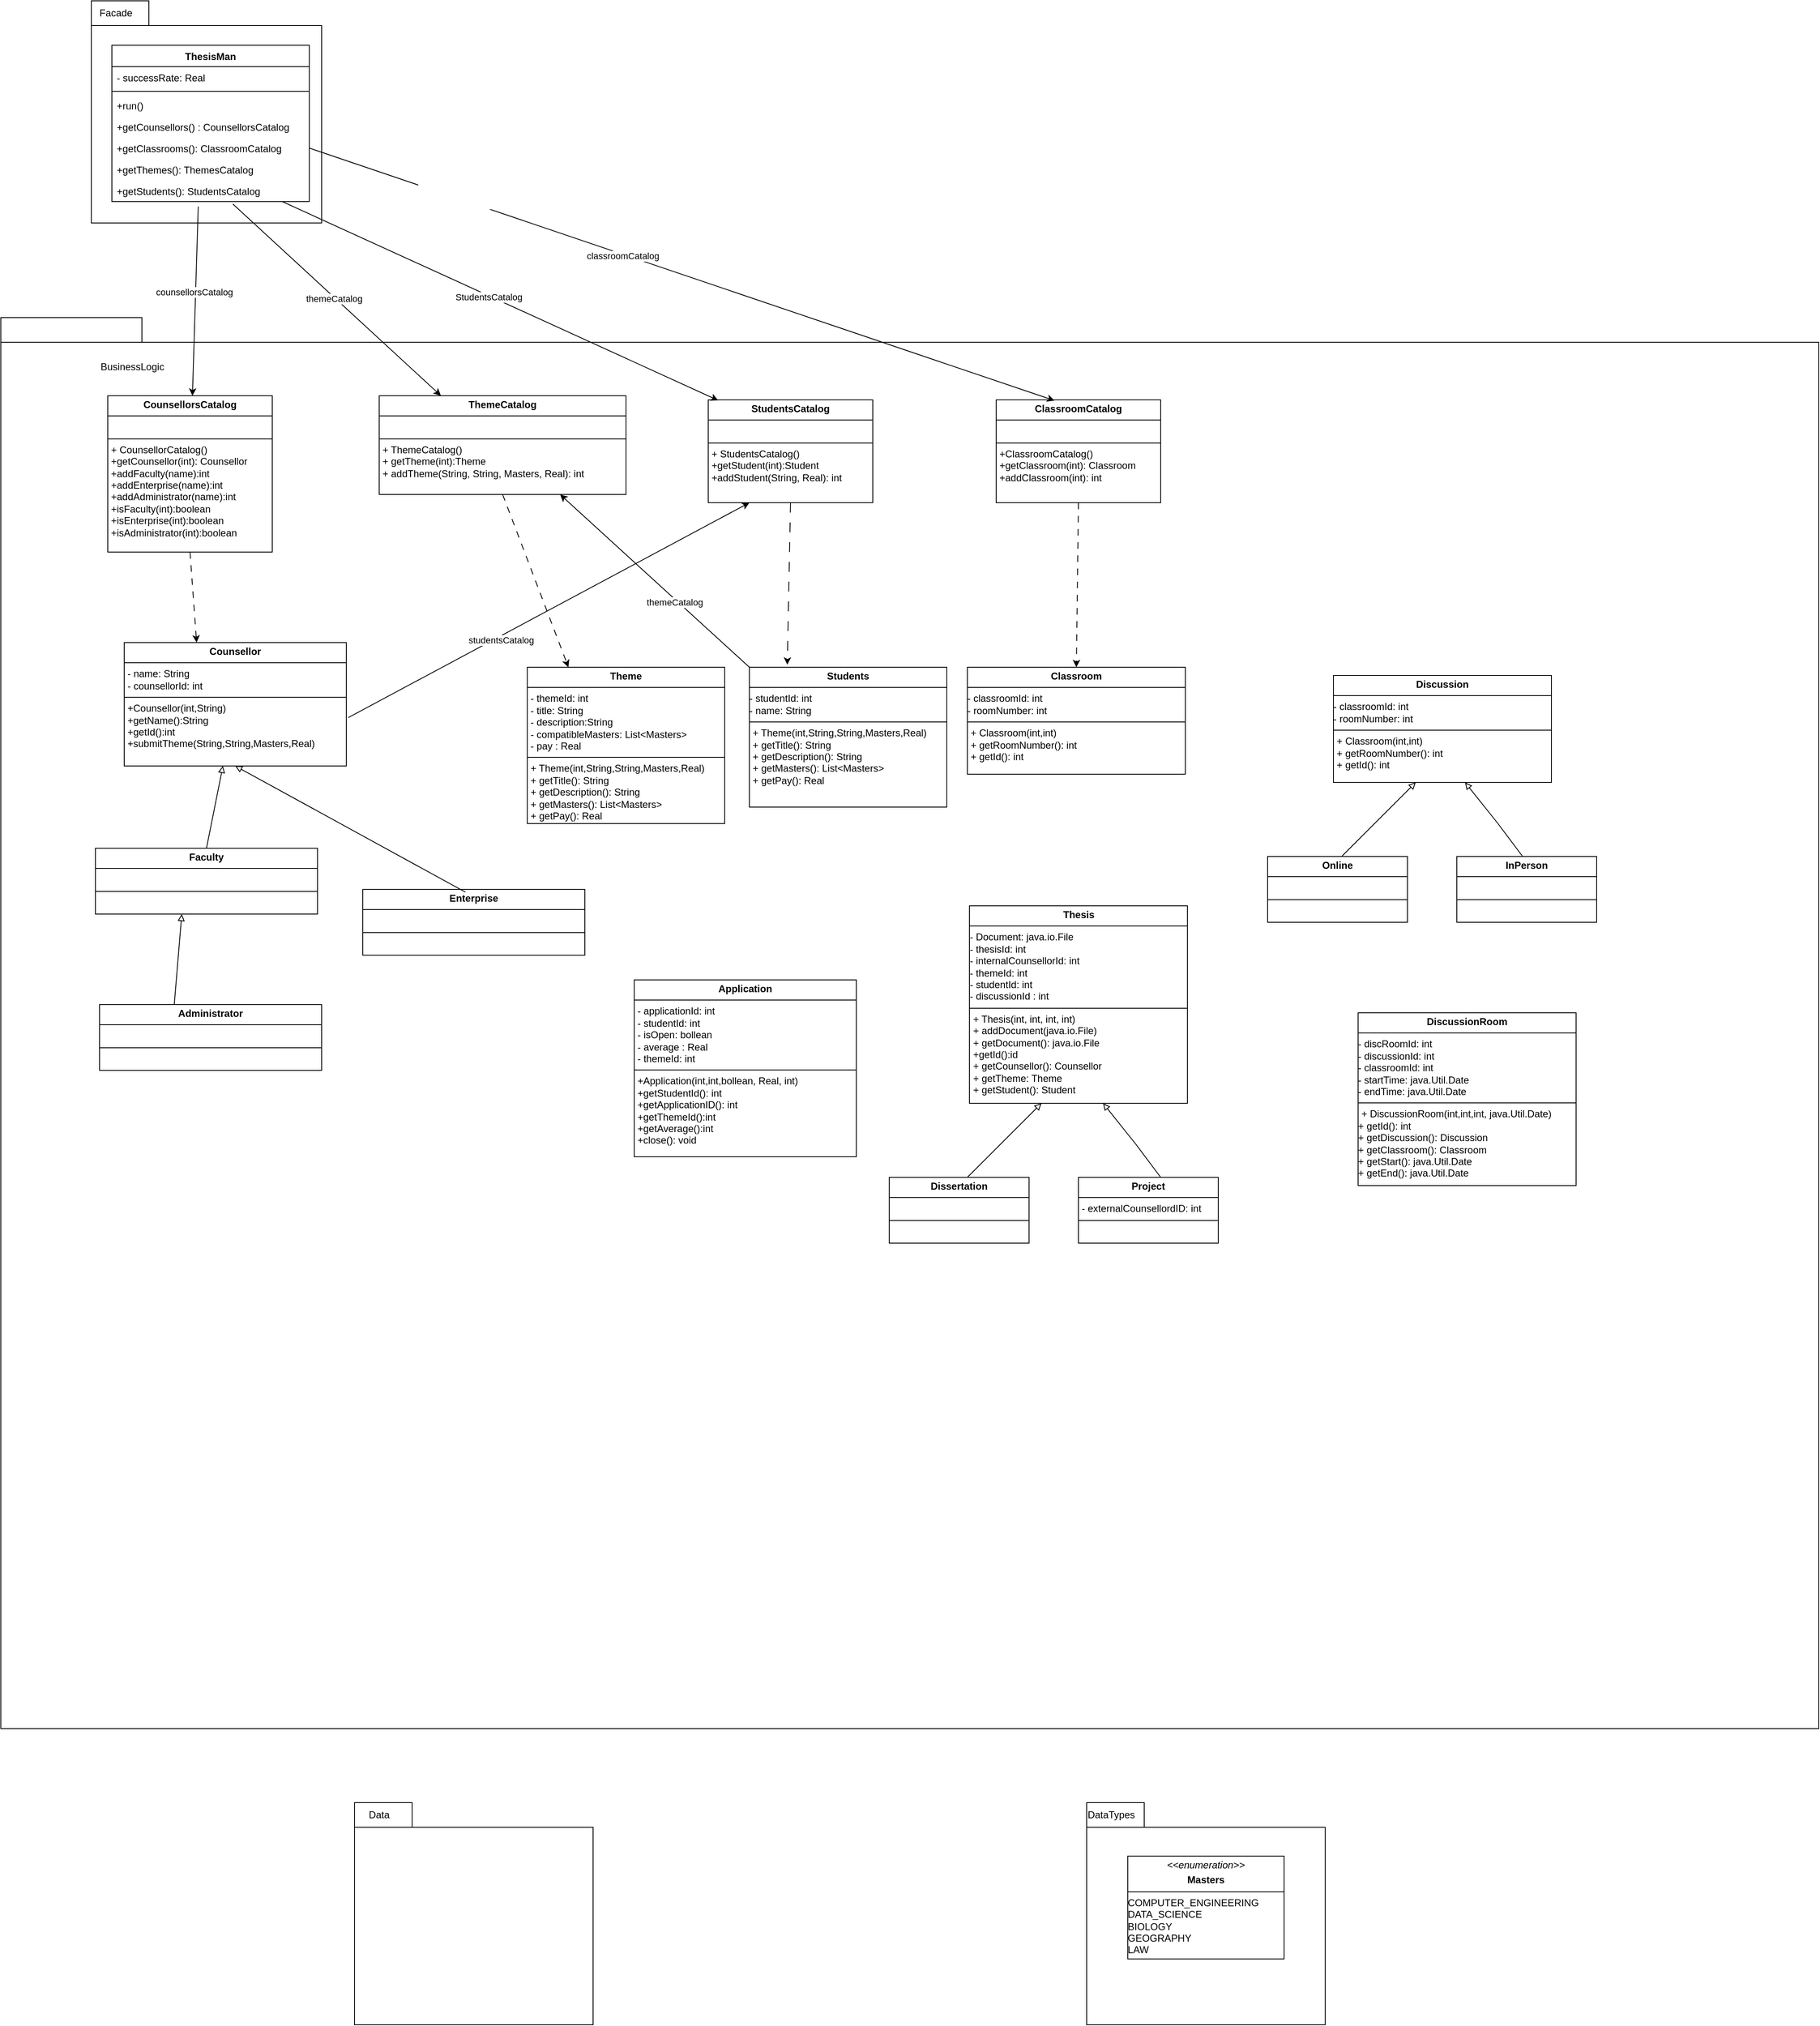 <mxfile version="24.2.1" type="github">
  <diagram name="Page-1" id="Iy_dI4fpFOT3Uq1jtPuq">
    <mxGraphModel dx="2537" dy="920" grid="1" gridSize="10" guides="1" tooltips="1" connect="1" arrows="1" fold="1" page="1" pageScale="1" pageWidth="850" pageHeight="1100" math="0" shadow="0">
      <root>
        <mxCell id="0" />
        <mxCell id="1" parent="0" />
        <mxCell id="9Kb7eWinXGNjsF5yYqvm-149" value="" style="shape=folder;fontStyle=1;spacingTop=10;tabWidth=70;tabHeight=30;tabPosition=left;html=1;whiteSpace=wrap;" parent="1" vertex="1">
          <mxGeometry x="90" y="100" width="280" height="270" as="geometry" />
        </mxCell>
        <mxCell id="9Kb7eWinXGNjsF5yYqvm-150" value="Facade" style="text;html=1;align=center;verticalAlign=middle;whiteSpace=wrap;rounded=0;" parent="1" vertex="1">
          <mxGeometry x="90" y="100" width="60" height="30" as="geometry" />
        </mxCell>
        <mxCell id="9Kb7eWinXGNjsF5yYqvm-152" value="" style="shape=folder;fontStyle=1;spacingTop=10;tabWidth=110;tabHeight=30;tabPosition=left;html=1;whiteSpace=wrap;" parent="1" vertex="1">
          <mxGeometry x="-20" y="485" width="2210" height="1715" as="geometry" />
        </mxCell>
        <mxCell id="9Kb7eWinXGNjsF5yYqvm-153" value="BusinessLogic" style="text;html=1;align=center;verticalAlign=middle;whiteSpace=wrap;rounded=0;" parent="1" vertex="1">
          <mxGeometry x="110" y="530" width="60" height="30" as="geometry" />
        </mxCell>
        <mxCell id="9Kb7eWinXGNjsF5yYqvm-156" value="ThesisMan" style="swimlane;fontStyle=1;align=center;verticalAlign=top;childLayout=stackLayout;horizontal=1;startSize=26;horizontalStack=0;resizeParent=1;resizeParentMax=0;resizeLast=0;collapsible=1;marginBottom=0;whiteSpace=wrap;html=1;" parent="1" vertex="1">
          <mxGeometry x="115" y="154" width="240" height="190" as="geometry" />
        </mxCell>
        <mxCell id="9Kb7eWinXGNjsF5yYqvm-157" value="- successRate: Real" style="text;strokeColor=none;fillColor=none;align=left;verticalAlign=top;spacingLeft=4;spacingRight=4;overflow=hidden;rotatable=0;points=[[0,0.5],[1,0.5]];portConstraint=eastwest;whiteSpace=wrap;html=1;" parent="9Kb7eWinXGNjsF5yYqvm-156" vertex="1">
          <mxGeometry y="26" width="240" height="26" as="geometry" />
        </mxCell>
        <mxCell id="9Kb7eWinXGNjsF5yYqvm-158" value="" style="line;strokeWidth=1;fillColor=none;align=left;verticalAlign=middle;spacingTop=-1;spacingLeft=3;spacingRight=3;rotatable=0;labelPosition=right;points=[];portConstraint=eastwest;strokeColor=inherit;" parent="9Kb7eWinXGNjsF5yYqvm-156" vertex="1">
          <mxGeometry y="52" width="240" height="8" as="geometry" />
        </mxCell>
        <mxCell id="9Kb7eWinXGNjsF5yYqvm-159" value="+run()" style="text;strokeColor=none;fillColor=none;align=left;verticalAlign=top;spacingLeft=4;spacingRight=4;overflow=hidden;rotatable=0;points=[[0,0.5],[1,0.5]];portConstraint=eastwest;whiteSpace=wrap;html=1;" parent="9Kb7eWinXGNjsF5yYqvm-156" vertex="1">
          <mxGeometry y="60" width="240" height="26" as="geometry" />
        </mxCell>
        <mxCell id="9Kb7eWinXGNjsF5yYqvm-163" value="&lt;div&gt;+getCounsellors() : CounsellorsCatalog&lt;br&gt;&lt;/div&gt;" style="text;strokeColor=none;fillColor=none;align=left;verticalAlign=top;spacingLeft=4;spacingRight=4;overflow=hidden;rotatable=0;points=[[0,0.5],[1,0.5]];portConstraint=eastwest;whiteSpace=wrap;html=1;" parent="9Kb7eWinXGNjsF5yYqvm-156" vertex="1">
          <mxGeometry y="86" width="240" height="26" as="geometry" />
        </mxCell>
        <mxCell id="9Kb7eWinXGNjsF5yYqvm-164" value="&lt;div&gt;+getClassrooms(): ClassroomCatalog&lt;br&gt;&lt;/div&gt;&lt;div&gt;&lt;br&gt;&lt;/div&gt;&lt;div&gt;&lt;br&gt;&lt;/div&gt;" style="text;strokeColor=none;fillColor=none;align=left;verticalAlign=top;spacingLeft=4;spacingRight=4;overflow=hidden;rotatable=0;points=[[0,0.5],[1,0.5]];portConstraint=eastwest;whiteSpace=wrap;html=1;" parent="9Kb7eWinXGNjsF5yYqvm-156" vertex="1">
          <mxGeometry y="112" width="240" height="26" as="geometry" />
        </mxCell>
        <mxCell id="9Kb7eWinXGNjsF5yYqvm-165" value="+getThemes(): ThemesCatalog" style="text;strokeColor=none;fillColor=none;align=left;verticalAlign=top;spacingLeft=4;spacingRight=4;overflow=hidden;rotatable=0;points=[[0,0.5],[1,0.5]];portConstraint=eastwest;whiteSpace=wrap;html=1;" parent="9Kb7eWinXGNjsF5yYqvm-156" vertex="1">
          <mxGeometry y="138" width="240" height="26" as="geometry" />
        </mxCell>
        <mxCell id="9Kb7eWinXGNjsF5yYqvm-180" value="+getStudents(): StudentsCatalog" style="text;strokeColor=none;fillColor=none;align=left;verticalAlign=top;spacingLeft=4;spacingRight=4;overflow=hidden;rotatable=0;points=[[0,0.5],[1,0.5]];portConstraint=eastwest;whiteSpace=wrap;html=1;" parent="9Kb7eWinXGNjsF5yYqvm-156" vertex="1">
          <mxGeometry y="164" width="240" height="26" as="geometry" />
        </mxCell>
        <mxCell id="9Kb7eWinXGNjsF5yYqvm-175" value="&lt;p style=&quot;margin:0px;margin-top:4px;text-align:center;&quot;&gt;&lt;b&gt;CounsellorsCatalog&lt;/b&gt;&lt;/p&gt;&lt;hr size=&quot;1&quot; style=&quot;border-style:solid;&quot;&gt;&lt;p style=&quot;margin:0px;margin-left:4px;&quot;&gt;&lt;br&gt;&lt;/p&gt;&lt;hr size=&quot;1&quot; style=&quot;border-style:solid;&quot;&gt;&lt;p style=&quot;margin:0px;margin-left:4px;&quot;&gt;+ CounsellorCatalog()&lt;/p&gt;&lt;p style=&quot;margin:0px;margin-left:4px;&quot;&gt;+getCounsellor(int): Counsellor&lt;/p&gt;&lt;p style=&quot;margin:0px;margin-left:4px;&quot;&gt;+addFaculty(name):int&lt;/p&gt;&lt;p style=&quot;margin:0px;margin-left:4px;&quot;&gt;+addEnterprise(name):int&lt;/p&gt;&lt;p style=&quot;margin:0px;margin-left:4px;&quot;&gt;+addAdministrator(name):int&lt;/p&gt;&lt;p style=&quot;margin:0px;margin-left:4px;&quot;&gt;+isFaculty(int):boolean&lt;/p&gt;&lt;p style=&quot;margin:0px;margin-left:4px;&quot;&gt;+isEnterprise(int):boolean&lt;/p&gt;&lt;p style=&quot;margin:0px;margin-left:4px;&quot;&gt;+isAdministrator(int):boolean&lt;br&gt;&lt;/p&gt;" style="verticalAlign=top;align=left;overflow=fill;html=1;whiteSpace=wrap;" parent="1" vertex="1">
          <mxGeometry x="110" y="580" width="200" height="190" as="geometry" />
        </mxCell>
        <mxCell id="9Kb7eWinXGNjsF5yYqvm-176" value="" style="endArrow=classic;html=1;rounded=0;" parent="1" target="9Kb7eWinXGNjsF5yYqvm-175" edge="1">
          <mxGeometry width="50" height="50" relative="1" as="geometry">
            <mxPoint x="220" y="350" as="sourcePoint" />
            <mxPoint x="300" y="510" as="targetPoint" />
          </mxGeometry>
        </mxCell>
        <mxCell id="9Kb7eWinXGNjsF5yYqvm-177" value="counsellorsCatalog" style="edgeLabel;html=1;align=center;verticalAlign=middle;resizable=0;points=[];" parent="9Kb7eWinXGNjsF5yYqvm-176" vertex="1" connectable="0">
          <mxGeometry x="-0.1" y="-2" relative="1" as="geometry">
            <mxPoint as="offset" />
          </mxGeometry>
        </mxCell>
        <mxCell id="9Kb7eWinXGNjsF5yYqvm-178" value="&lt;p style=&quot;margin:0px;margin-top:4px;text-align:center;&quot;&gt;&lt;b&gt;ThemeCatalog&lt;/b&gt;&lt;/p&gt;&lt;hr size=&quot;1&quot; style=&quot;border-style:solid;&quot;&gt;&lt;p style=&quot;margin:0px;margin-left:4px;&quot;&gt;&lt;br&gt;&lt;/p&gt;&lt;hr size=&quot;1&quot; style=&quot;border-style:solid;&quot;&gt;&lt;p style=&quot;margin:0px;margin-left:4px;&quot;&gt;+ ThemeCatalog()&lt;/p&gt;&lt;p style=&quot;margin:0px;margin-left:4px;&quot;&gt;+ getTheme(int):Theme&lt;/p&gt;&lt;p style=&quot;margin:0px;margin-left:4px;&quot;&gt;+ addTheme(String, String, Masters, Real): int&lt;br&gt;&lt;/p&gt;" style="verticalAlign=top;align=left;overflow=fill;html=1;whiteSpace=wrap;" parent="1" vertex="1">
          <mxGeometry x="440" y="580" width="300" height="120" as="geometry" />
        </mxCell>
        <mxCell id="9Kb7eWinXGNjsF5yYqvm-179" value="&lt;p style=&quot;margin:0px;margin-top:4px;text-align:center;&quot;&gt;&lt;b&gt;StudentsCatalog&lt;/b&gt;&lt;/p&gt;&lt;hr size=&quot;1&quot; style=&quot;border-style:solid;&quot;&gt;&lt;p style=&quot;margin:0px;margin-left:4px;&quot;&gt;&lt;br&gt;&lt;/p&gt;&lt;hr size=&quot;1&quot; style=&quot;border-style:solid;&quot;&gt;&lt;p style=&quot;margin:0px;margin-left:4px;&quot;&gt;+ StudentsCatalog()&lt;/p&gt;&lt;p style=&quot;margin:0px;margin-left:4px;&quot;&gt;+getStudent(int):Student&lt;/p&gt;&lt;p style=&quot;margin:0px;margin-left:4px;&quot;&gt;+addStudent(String, Real): int&lt;br&gt;&lt;/p&gt;" style="verticalAlign=top;align=left;overflow=fill;html=1;whiteSpace=wrap;" parent="1" vertex="1">
          <mxGeometry x="840" y="585" width="200" height="125" as="geometry" />
        </mxCell>
        <mxCell id="9Kb7eWinXGNjsF5yYqvm-181" value="" style="endArrow=classic;html=1;rounded=0;exitX=0.613;exitY=1.115;exitDx=0;exitDy=0;exitPerimeter=0;entryX=0.25;entryY=0;entryDx=0;entryDy=0;" parent="1" source="9Kb7eWinXGNjsF5yYqvm-180" target="9Kb7eWinXGNjsF5yYqvm-178" edge="1">
          <mxGeometry width="50" height="50" relative="1" as="geometry">
            <mxPoint x="400" y="570" as="sourcePoint" />
            <mxPoint x="450" y="520" as="targetPoint" />
          </mxGeometry>
        </mxCell>
        <mxCell id="9Kb7eWinXGNjsF5yYqvm-183" value="themeCatalog" style="edgeLabel;html=1;align=center;verticalAlign=middle;resizable=0;points=[];" parent="9Kb7eWinXGNjsF5yYqvm-181" vertex="1" connectable="0">
          <mxGeometry x="-0.024" y="-1" relative="1" as="geometry">
            <mxPoint as="offset" />
          </mxGeometry>
        </mxCell>
        <mxCell id="9Kb7eWinXGNjsF5yYqvm-182" value="" style="endArrow=classic;html=1;rounded=0;exitX=0.863;exitY=1;exitDx=0;exitDy=0;exitPerimeter=0;entryX=0.06;entryY=0.005;entryDx=0;entryDy=0;entryPerimeter=0;" parent="1" source="9Kb7eWinXGNjsF5yYqvm-180" target="9Kb7eWinXGNjsF5yYqvm-179" edge="1">
          <mxGeometry width="50" height="50" relative="1" as="geometry">
            <mxPoint x="400" y="570" as="sourcePoint" />
            <mxPoint x="450" y="520" as="targetPoint" />
          </mxGeometry>
        </mxCell>
        <mxCell id="9Kb7eWinXGNjsF5yYqvm-184" value="StudentsCatalog" style="edgeLabel;html=1;align=center;verticalAlign=middle;resizable=0;points=[];" parent="9Kb7eWinXGNjsF5yYqvm-182" vertex="1" connectable="0">
          <mxGeometry x="-0.052" y="-1" relative="1" as="geometry">
            <mxPoint as="offset" />
          </mxGeometry>
        </mxCell>
        <mxCell id="9Kb7eWinXGNjsF5yYqvm-185" value="" style="group" parent="1" vertex="1" connectable="0">
          <mxGeometry x="410" y="2290" width="290" height="270" as="geometry" />
        </mxCell>
        <mxCell id="9Kb7eWinXGNjsF5yYqvm-154" value="" style="shape=folder;fontStyle=1;spacingTop=10;tabWidth=70;tabHeight=30;tabPosition=left;html=1;whiteSpace=wrap;" parent="9Kb7eWinXGNjsF5yYqvm-185" vertex="1">
          <mxGeometry width="290" height="270" as="geometry" />
        </mxCell>
        <mxCell id="9Kb7eWinXGNjsF5yYqvm-155" value="Data" style="text;html=1;align=center;verticalAlign=middle;whiteSpace=wrap;rounded=0;" parent="9Kb7eWinXGNjsF5yYqvm-185" vertex="1">
          <mxGeometry width="60" height="30" as="geometry" />
        </mxCell>
        <mxCell id="9Kb7eWinXGNjsF5yYqvm-186" value="&lt;p style=&quot;margin:0px;margin-top:4px;text-align:center;&quot;&gt;&lt;b&gt;ClassroomCatalog&lt;/b&gt;&lt;/p&gt;&lt;hr size=&quot;1&quot; style=&quot;border-style:solid;&quot;&gt;&lt;p style=&quot;margin:0px;margin-left:4px;&quot;&gt;&lt;br&gt;&lt;/p&gt;&lt;hr size=&quot;1&quot; style=&quot;border-style:solid;&quot;&gt;&lt;p style=&quot;margin:0px;margin-left:4px;&quot;&gt;+ClassroomCatalog()&lt;/p&gt;&lt;p style=&quot;margin:0px;margin-left:4px;&quot;&gt;+getClassroom(int): Classroom&lt;/p&gt;&lt;p style=&quot;margin:0px;margin-left:4px;&quot;&gt;+addClassroom(int): int&lt;/p&gt;&lt;p style=&quot;margin:0px;margin-left:4px;&quot;&gt;&lt;br&gt;&lt;/p&gt;" style="verticalAlign=top;align=left;overflow=fill;html=1;whiteSpace=wrap;" parent="1" vertex="1">
          <mxGeometry x="1190" y="585" width="200" height="125" as="geometry" />
        </mxCell>
        <mxCell id="9Kb7eWinXGNjsF5yYqvm-188" value="" style="endArrow=classic;html=1;rounded=0;exitX=1;exitY=0.5;exitDx=0;exitDy=0;entryX=0.354;entryY=0.007;entryDx=0;entryDy=0;entryPerimeter=0;" parent="1" source="9Kb7eWinXGNjsF5yYqvm-164" target="9Kb7eWinXGNjsF5yYqvm-186" edge="1">
          <mxGeometry width="50" height="50" relative="1" as="geometry">
            <mxPoint x="490" y="580" as="sourcePoint" />
            <mxPoint x="540" y="530" as="targetPoint" />
          </mxGeometry>
        </mxCell>
        <mxCell id="9Kb7eWinXGNjsF5yYqvm-189" value="classroomCatalog" style="edgeLabel;html=1;align=center;verticalAlign=middle;resizable=0;points=[];" parent="9Kb7eWinXGNjsF5yYqvm-188" vertex="1" connectable="0">
          <mxGeometry x="-0.159" y="-2" relative="1" as="geometry">
            <mxPoint x="1" as="offset" />
          </mxGeometry>
        </mxCell>
        <mxCell id="9Kb7eWinXGNjsF5yYqvm-191" value="" style="endArrow=classic;html=1;rounded=0;exitX=0.5;exitY=1;exitDx=0;exitDy=0;entryX=0.326;entryY=0;entryDx=0;entryDy=0;entryPerimeter=0;dashed=1;dashPattern=8 8;" parent="1" source="9Kb7eWinXGNjsF5yYqvm-175" target="9Kb7eWinXGNjsF5yYqvm-196" edge="1">
          <mxGeometry width="50" height="50" relative="1" as="geometry">
            <mxPoint x="280" y="920" as="sourcePoint" />
            <mxPoint x="330" y="870" as="targetPoint" />
          </mxGeometry>
        </mxCell>
        <mxCell id="9Kb7eWinXGNjsF5yYqvm-196" value="&lt;p style=&quot;margin:0px;margin-top:4px;text-align:center;&quot;&gt;&lt;b&gt;Counsellor&lt;/b&gt;&lt;/p&gt;&lt;hr size=&quot;1&quot; style=&quot;border-style:solid;&quot;&gt;&lt;p style=&quot;margin:0px;margin-left:4px;&quot;&gt;- name: String&lt;/p&gt;&lt;p style=&quot;margin:0px;margin-left:4px;&quot;&gt;- counsellorId: int&lt;br&gt;&lt;/p&gt;&lt;hr size=&quot;1&quot; style=&quot;border-style:solid;&quot;&gt;&lt;p style=&quot;margin:0px;margin-left:4px;&quot;&gt;+Counsellor(int,String)&lt;br&gt;&lt;/p&gt;&lt;p style=&quot;margin:0px;margin-left:4px;&quot;&gt;+getName():String&lt;/p&gt;&lt;p style=&quot;margin:0px;margin-left:4px;&quot;&gt;+getId():int&lt;/p&gt;&lt;p style=&quot;margin:0px;margin-left:4px;&quot;&gt;+submitTheme(String,String,Masters,Real)&lt;br&gt;&lt;/p&gt;" style="verticalAlign=top;align=left;overflow=fill;html=1;whiteSpace=wrap;" parent="1" vertex="1">
          <mxGeometry x="130" y="880" width="270" height="150" as="geometry" />
        </mxCell>
        <mxCell id="9Kb7eWinXGNjsF5yYqvm-198" value="" style="endArrow=classic;html=1;rounded=0;entryX=0.25;entryY=1;entryDx=0;entryDy=0;exitX=1.009;exitY=0.608;exitDx=0;exitDy=0;exitPerimeter=0;" parent="1" source="9Kb7eWinXGNjsF5yYqvm-196" target="9Kb7eWinXGNjsF5yYqvm-179" edge="1">
          <mxGeometry width="50" height="50" relative="1" as="geometry">
            <mxPoint x="420" y="970" as="sourcePoint" />
            <mxPoint x="470" y="920" as="targetPoint" />
          </mxGeometry>
        </mxCell>
        <mxCell id="9Kb7eWinXGNjsF5yYqvm-199" value="studentsCatalog" style="edgeLabel;html=1;align=center;verticalAlign=middle;resizable=0;points=[];" parent="9Kb7eWinXGNjsF5yYqvm-198" vertex="1" connectable="0">
          <mxGeometry x="-0.246" y="-4" relative="1" as="geometry">
            <mxPoint as="offset" />
          </mxGeometry>
        </mxCell>
        <mxCell id="9Kb7eWinXGNjsF5yYqvm-200" value="&lt;p style=&quot;margin:0px;margin-top:4px;text-align:center;&quot;&gt;&lt;b&gt;Faculty&lt;/b&gt;&lt;/p&gt;&lt;hr size=&quot;1&quot; style=&quot;border-style:solid;&quot;&gt;&lt;p style=&quot;margin:0px;margin-left:4px;&quot;&gt;&lt;br&gt;&lt;/p&gt;&lt;hr size=&quot;1&quot; style=&quot;border-style:solid;&quot;&gt;" style="verticalAlign=top;align=left;overflow=fill;html=1;whiteSpace=wrap;" parent="1" vertex="1">
          <mxGeometry x="95" y="1130" width="270" height="80" as="geometry" />
        </mxCell>
        <mxCell id="9Kb7eWinXGNjsF5yYqvm-201" value="" style="endArrow=block;html=1;rounded=0;exitX=0.5;exitY=0;exitDx=0;exitDy=0;endFill=0;" parent="1" source="9Kb7eWinXGNjsF5yYqvm-200" target="9Kb7eWinXGNjsF5yYqvm-196" edge="1">
          <mxGeometry width="50" height="50" relative="1" as="geometry">
            <mxPoint x="240" y="1100" as="sourcePoint" />
            <mxPoint x="290" y="1050" as="targetPoint" />
          </mxGeometry>
        </mxCell>
        <mxCell id="9Kb7eWinXGNjsF5yYqvm-202" value="" style="endArrow=block;html=1;rounded=0;exitX=0.336;exitY=0.016;exitDx=0;exitDy=0;endFill=0;exitPerimeter=0;" parent="1" source="9Kb7eWinXGNjsF5yYqvm-203" edge="1">
          <mxGeometry width="50" height="50" relative="1" as="geometry">
            <mxPoint x="180" y="1310" as="sourcePoint" />
            <mxPoint x="200" y="1210" as="targetPoint" />
          </mxGeometry>
        </mxCell>
        <mxCell id="9Kb7eWinXGNjsF5yYqvm-203" value="&lt;p style=&quot;margin:0px;margin-top:4px;text-align:center;&quot;&gt;&lt;b&gt;Administrator&lt;/b&gt;&lt;br&gt;&lt;/p&gt;&lt;hr size=&quot;1&quot; style=&quot;border-style:solid;&quot;&gt;&lt;p style=&quot;margin:0px;margin-left:4px;&quot;&gt;&lt;br&gt;&lt;/p&gt;&lt;hr size=&quot;1&quot; style=&quot;border-style:solid;&quot;&gt;" style="verticalAlign=top;align=left;overflow=fill;html=1;whiteSpace=wrap;" parent="1" vertex="1">
          <mxGeometry x="100" y="1320" width="270" height="80" as="geometry" />
        </mxCell>
        <mxCell id="9Kb7eWinXGNjsF5yYqvm-204" value="&lt;p style=&quot;margin:0px;margin-top:4px;text-align:center;&quot;&gt;&lt;b&gt;Enterprise&lt;/b&gt;&lt;br&gt;&lt;/p&gt;&lt;hr size=&quot;1&quot; style=&quot;border-style:solid;&quot;&gt;&lt;p style=&quot;margin:0px;margin-left:4px;&quot;&gt;&lt;br&gt;&lt;/p&gt;&lt;hr size=&quot;1&quot; style=&quot;border-style:solid;&quot;&gt;" style="verticalAlign=top;align=left;overflow=fill;html=1;whiteSpace=wrap;" parent="1" vertex="1">
          <mxGeometry x="420" y="1180" width="270" height="80" as="geometry" />
        </mxCell>
        <mxCell id="9Kb7eWinXGNjsF5yYqvm-205" value="" style="endArrow=block;html=1;rounded=0;exitX=0.462;exitY=0.042;exitDx=0;exitDy=0;endFill=0;entryX=0.5;entryY=1;entryDx=0;entryDy=0;exitPerimeter=0;" parent="1" source="9Kb7eWinXGNjsF5yYqvm-204" target="9Kb7eWinXGNjsF5yYqvm-196" edge="1">
          <mxGeometry width="50" height="50" relative="1" as="geometry">
            <mxPoint x="520" y="1140" as="sourcePoint" />
            <mxPoint x="540" y="1040" as="targetPoint" />
          </mxGeometry>
        </mxCell>
        <mxCell id="9Kb7eWinXGNjsF5yYqvm-207" value="" style="endArrow=classic;html=1;rounded=0;exitX=0.5;exitY=1;exitDx=0;exitDy=0;dashed=1;dashPattern=8 8;" parent="1" source="9Kb7eWinXGNjsF5yYqvm-178" edge="1">
          <mxGeometry width="50" height="50" relative="1" as="geometry">
            <mxPoint x="700" y="960" as="sourcePoint" />
            <mxPoint x="670" y="910" as="targetPoint" />
          </mxGeometry>
        </mxCell>
        <mxCell id="9Kb7eWinXGNjsF5yYqvm-209" value="&lt;p style=&quot;margin:0px;margin-top:4px;text-align:center;&quot;&gt;&lt;b&gt;Theme&lt;/b&gt;&lt;/p&gt;&lt;hr size=&quot;1&quot; style=&quot;border-style:solid;&quot;&gt;&lt;p style=&quot;margin:0px;margin-left:4px;&quot;&gt;- themeId: int&lt;br&gt;&lt;/p&gt;&lt;p style=&quot;margin:0px;margin-left:4px;&quot;&gt;- title: String&lt;/p&gt;&lt;p style=&quot;margin:0px;margin-left:4px;&quot;&gt;- description:String&lt;/p&gt;&lt;p style=&quot;margin:0px;margin-left:4px;&quot;&gt;- compatibleMasters: List&amp;lt;Masters&amp;gt;&lt;/p&gt;&lt;p style=&quot;margin:0px;margin-left:4px;&quot;&gt;- pay : Real&lt;br&gt;&lt;/p&gt;&lt;hr size=&quot;1&quot; style=&quot;border-style:solid;&quot;&gt;&lt;p style=&quot;margin:0px;margin-left:4px;&quot;&gt;+ Theme(int,String,String,Masters,Real)&lt;/p&gt;&lt;p style=&quot;margin:0px;margin-left:4px;&quot;&gt;+ getTitle(): String&lt;/p&gt;&lt;p style=&quot;margin:0px;margin-left:4px;&quot;&gt;+ getDescription(): String&lt;/p&gt;&lt;p style=&quot;margin:0px;margin-left:4px;&quot;&gt;+ getMasters(): List&amp;lt;Masters&amp;gt;&lt;/p&gt;&lt;p style=&quot;margin:0px;margin-left:4px;&quot;&gt;+ getPay(): Real&lt;br&gt;&lt;/p&gt;" style="verticalAlign=top;align=left;overflow=fill;html=1;whiteSpace=wrap;" parent="1" vertex="1">
          <mxGeometry x="620" y="910" width="240" height="190" as="geometry" />
        </mxCell>
        <mxCell id="9Kb7eWinXGNjsF5yYqvm-210" value="" style="group" parent="1" vertex="1" connectable="0">
          <mxGeometry x="1300" y="2290" width="290" height="270" as="geometry" />
        </mxCell>
        <mxCell id="9Kb7eWinXGNjsF5yYqvm-211" value="" style="shape=folder;fontStyle=1;spacingTop=10;tabWidth=70;tabHeight=30;tabPosition=left;html=1;whiteSpace=wrap;" parent="9Kb7eWinXGNjsF5yYqvm-210" vertex="1">
          <mxGeometry width="290" height="270" as="geometry" />
        </mxCell>
        <mxCell id="9Kb7eWinXGNjsF5yYqvm-212" value="DataTypes" style="text;html=1;align=center;verticalAlign=middle;whiteSpace=wrap;rounded=0;" parent="9Kb7eWinXGNjsF5yYqvm-210" vertex="1">
          <mxGeometry width="60" height="30" as="geometry" />
        </mxCell>
        <mxCell id="9Kb7eWinXGNjsF5yYqvm-213" value="&lt;p style=&quot;margin:0px;margin-top:4px;text-align:center;&quot;&gt;&lt;i&gt;&amp;lt;&amp;lt;enumeration&amp;gt;&amp;gt;&lt;/i&gt;&lt;b&gt;&lt;br&gt;&lt;/b&gt;&lt;/p&gt;&lt;p style=&quot;margin:0px;margin-top:4px;text-align:center;&quot;&gt;&lt;b&gt;Masters&lt;/b&gt;&lt;/p&gt;&lt;hr size=&quot;1&quot; style=&quot;border-style:solid;&quot;&gt;&lt;div&gt;COMPUTER_ENGINEERING&lt;/div&gt;&lt;div&gt;DATA_SCIENCE&lt;br&gt;BIOLOGY&lt;br&gt;GEOGRAPHY&lt;/div&gt;&lt;div&gt;LAW&lt;br&gt;&lt;/div&gt;&lt;hr size=&quot;1&quot; style=&quot;border-style:solid;&quot;&gt;" style="verticalAlign=top;align=left;overflow=fill;html=1;whiteSpace=wrap;" parent="9Kb7eWinXGNjsF5yYqvm-210" vertex="1">
          <mxGeometry x="50" y="65" width="190" height="125" as="geometry" />
        </mxCell>
        <mxCell id="9Kb7eWinXGNjsF5yYqvm-217" value="" style="endArrow=classic;html=1;rounded=0;exitX=0.5;exitY=1;exitDx=0;exitDy=0;entryX=0.192;entryY=-0.018;entryDx=0;entryDy=0;entryPerimeter=0;dashed=1;dashPattern=12 12;" parent="1" source="9Kb7eWinXGNjsF5yYqvm-179" target="9Kb7eWinXGNjsF5yYqvm-218" edge="1">
          <mxGeometry width="50" height="50" relative="1" as="geometry">
            <mxPoint x="710" y="970" as="sourcePoint" />
            <mxPoint x="760" y="920" as="targetPoint" />
          </mxGeometry>
        </mxCell>
        <mxCell id="9Kb7eWinXGNjsF5yYqvm-218" value="&lt;p style=&quot;margin:0px;margin-top:4px;text-align:center;&quot;&gt;&lt;b&gt;Students&lt;/b&gt;&lt;/p&gt;&lt;hr size=&quot;1&quot; style=&quot;border-style:solid;&quot;&gt;&lt;div&gt;- studentId: int&lt;br&gt;&lt;/div&gt;&lt;div&gt;- name: String&lt;/div&gt;&lt;hr size=&quot;1&quot; style=&quot;border-style:solid;&quot;&gt;&lt;p style=&quot;margin:0px;margin-left:4px;&quot;&gt;+ Theme(int,String,String,Masters,Real)&lt;/p&gt;&lt;p style=&quot;margin:0px;margin-left:4px;&quot;&gt;+ getTitle(): String&lt;/p&gt;&lt;p style=&quot;margin:0px;margin-left:4px;&quot;&gt;+ getDescription(): String&lt;/p&gt;&lt;p style=&quot;margin:0px;margin-left:4px;&quot;&gt;+ getMasters(): List&amp;lt;Masters&amp;gt;&lt;/p&gt;&lt;p style=&quot;margin:0px;margin-left:4px;&quot;&gt;+ getPay(): Real&lt;/p&gt;&lt;p style=&quot;margin:0px;margin-left:4px;&quot;&gt;&lt;br&gt;&lt;/p&gt;" style="verticalAlign=top;align=left;overflow=fill;html=1;whiteSpace=wrap;" parent="1" vertex="1">
          <mxGeometry x="890" y="910" width="240" height="170" as="geometry" />
        </mxCell>
        <mxCell id="9Kb7eWinXGNjsF5yYqvm-223" value="" style="endArrow=classic;html=1;rounded=0;entryX=0.733;entryY=1;entryDx=0;entryDy=0;entryPerimeter=0;exitX=0;exitY=0;exitDx=0;exitDy=0;" parent="1" source="9Kb7eWinXGNjsF5yYqvm-218" target="9Kb7eWinXGNjsF5yYqvm-178" edge="1">
          <mxGeometry width="50" height="50" relative="1" as="geometry">
            <mxPoint x="860" y="1090" as="sourcePoint" />
            <mxPoint x="910" y="1040" as="targetPoint" />
          </mxGeometry>
        </mxCell>
        <mxCell id="9Kb7eWinXGNjsF5yYqvm-224" value="themeCatalog" style="edgeLabel;html=1;align=center;verticalAlign=middle;resizable=0;points=[];" parent="9Kb7eWinXGNjsF5yYqvm-223" vertex="1" connectable="0">
          <mxGeometry x="-0.224" y="3" relative="1" as="geometry">
            <mxPoint as="offset" />
          </mxGeometry>
        </mxCell>
        <mxCell id="9Kb7eWinXGNjsF5yYqvm-225" value="&lt;p style=&quot;margin:0px;margin-top:4px;text-align:center;&quot;&gt;&lt;b&gt;Classroom&lt;/b&gt;&lt;/p&gt;&lt;hr size=&quot;1&quot; style=&quot;border-style:solid;&quot;&gt;&lt;div&gt;- classroomId: int&lt;br&gt;&lt;/div&gt;&lt;div&gt;- roomNumber: int&lt;br&gt;&lt;/div&gt;&lt;hr size=&quot;1&quot; style=&quot;border-style:solid;&quot;&gt;&lt;p style=&quot;margin:0px;margin-left:4px;&quot;&gt;+ Classroom(int,int)&lt;/p&gt;&lt;p style=&quot;margin:0px;margin-left:4px;&quot;&gt;+ getRoomNumber(): int&lt;/p&gt;&lt;p style=&quot;margin:0px;margin-left:4px;&quot;&gt;+ getId(): int&lt;/p&gt;&lt;p style=&quot;margin:0px;margin-left:4px;&quot;&gt;&lt;br&gt;&lt;/p&gt;" style="verticalAlign=top;align=left;overflow=fill;html=1;whiteSpace=wrap;" parent="1" vertex="1">
          <mxGeometry x="1155" y="910" width="265" height="130" as="geometry" />
        </mxCell>
        <mxCell id="9Kb7eWinXGNjsF5yYqvm-226" value="" style="endArrow=classic;html=1;rounded=0;entryX=0.5;entryY=0;entryDx=0;entryDy=0;exitX=0.5;exitY=1;exitDx=0;exitDy=0;dashed=1;dashPattern=8 8;" parent="1" source="9Kb7eWinXGNjsF5yYqvm-186" target="9Kb7eWinXGNjsF5yYqvm-225" edge="1">
          <mxGeometry width="50" height="50" relative="1" as="geometry">
            <mxPoint x="1030" y="1150" as="sourcePoint" />
            <mxPoint x="1080" y="1100" as="targetPoint" />
          </mxGeometry>
        </mxCell>
        <mxCell id="9Kb7eWinXGNjsF5yYqvm-227" value="&lt;p style=&quot;margin:0px;margin-top:4px;text-align:center;&quot;&gt;&lt;b&gt;Thesis&lt;/b&gt;&lt;/p&gt;&lt;hr size=&quot;1&quot; style=&quot;border-style:solid;&quot;&gt;&lt;div&gt;- Document: java.io.File&lt;/div&gt;&lt;div&gt;- thesisId: int&lt;/div&gt;&lt;div&gt;- internalCounsellorId: int&lt;/div&gt;&lt;div&gt;- themeId: int&lt;/div&gt;&lt;div&gt;- studentId: int&lt;/div&gt;&lt;div&gt;- discussionId : int&lt;/div&gt;&lt;hr size=&quot;1&quot; style=&quot;border-style:solid;&quot;&gt;&lt;p style=&quot;margin:0px;margin-left:4px;&quot;&gt;+ Thesis(int, int, int, int)&lt;br&gt;&lt;/p&gt;&lt;p style=&quot;margin:0px;margin-left:4px;&quot;&gt;+ addDocument(java.io.File)&lt;br&gt;&lt;/p&gt;&lt;p style=&quot;margin:0px;margin-left:4px;&quot;&gt;+ getDocument(): java.io.File&lt;/p&gt;&lt;p style=&quot;margin:0px;margin-left:4px;&quot;&gt;+getId():id&lt;/p&gt;&lt;p style=&quot;margin:0px;margin-left:4px;&quot;&gt;+ getCounsellor(): Counsellor&lt;/p&gt;&lt;p style=&quot;margin:0px;margin-left:4px;&quot;&gt;+ getTheme: Theme&lt;/p&gt;&lt;p style=&quot;margin:0px;margin-left:4px;&quot;&gt;+ getStudent(): Student&lt;br&gt;&lt;/p&gt;&lt;p style=&quot;margin:0px;margin-left:4px;&quot;&gt;&lt;br&gt;&lt;/p&gt;" style="verticalAlign=top;align=left;overflow=fill;html=1;whiteSpace=wrap;" parent="1" vertex="1">
          <mxGeometry x="1157.5" y="1200" width="265" height="240" as="geometry" />
        </mxCell>
        <mxCell id="9Kb7eWinXGNjsF5yYqvm-228" value="&lt;p style=&quot;margin:0px;margin-top:4px;text-align:center;&quot;&gt;&lt;b&gt;DiscussionRoom&lt;/b&gt;&lt;/p&gt;&lt;hr size=&quot;1&quot; style=&quot;border-style:solid;&quot;&gt;&lt;div&gt;- discRoomId: int&lt;br&gt;&lt;/div&gt;&lt;div&gt;- discussionId: int&lt;/div&gt;&lt;div&gt;- classroomId: int&lt;/div&gt;&lt;div&gt;- startTime: java.Util.Date&lt;/div&gt;&lt;div&gt;- endTime: java.Util.Date&lt;br&gt;&lt;/div&gt;&lt;hr size=&quot;1&quot; style=&quot;border-style:solid;&quot;&gt;&lt;p style=&quot;margin:0px;margin-left:4px;&quot;&gt;+ DiscussionRoom(int,int,int, java.Util.Date)&lt;br&gt;&lt;/p&gt;&lt;div&gt;+ getId(): int&lt;/div&gt;&lt;div&gt;+ getDiscussion(): Discussion&lt;/div&gt;&lt;div&gt;+ getClassroom(): Classroom&lt;br&gt;&lt;/div&gt;&lt;div&gt;+ getStart(): java.Util.Date&lt;/div&gt;&lt;div&gt;+ getEnd(): java.Util.Date&lt;br&gt;&lt;/div&gt;&lt;p style=&quot;margin:0px;margin-left:4px;&quot;&gt;&lt;br&gt;&lt;/p&gt;" style="verticalAlign=top;align=left;overflow=fill;html=1;whiteSpace=wrap;" parent="1" vertex="1">
          <mxGeometry x="1630" y="1330" width="265" height="210" as="geometry" />
        </mxCell>
        <mxCell id="ncv6SjSee8Z9yXH4H8N6-1" value="" style="endArrow=block;html=1;rounded=0;endFill=0;" edge="1" parent="1">
          <mxGeometry width="50" height="50" relative="1" as="geometry">
            <mxPoint x="1360" y="1490" as="sourcePoint" />
            <mxPoint x="1320" y="1440" as="targetPoint" />
            <Array as="points">
              <mxPoint x="1390" y="1530" />
              <mxPoint x="1360" y="1490" />
            </Array>
          </mxGeometry>
        </mxCell>
        <mxCell id="ncv6SjSee8Z9yXH4H8N6-2" value="" style="endArrow=block;html=1;rounded=0;endFill=0;" edge="1" parent="1">
          <mxGeometry width="50" height="50" relative="1" as="geometry">
            <mxPoint x="1195" y="1490" as="sourcePoint" />
            <mxPoint x="1245" y="1440" as="targetPoint" />
            <Array as="points">
              <mxPoint x="1155" y="1530" />
            </Array>
          </mxGeometry>
        </mxCell>
        <mxCell id="ncv6SjSee8Z9yXH4H8N6-3" value="&lt;p style=&quot;margin:0px;margin-top:4px;text-align:center;&quot;&gt;&lt;b&gt;Dissertation&lt;/b&gt;&lt;/p&gt;&lt;hr size=&quot;1&quot; style=&quot;border-style:solid;&quot;&gt;&lt;p style=&quot;margin:0px;margin-left:4px;&quot;&gt;&lt;br&gt;&lt;/p&gt;&lt;hr size=&quot;1&quot; style=&quot;border-style:solid;&quot;&gt;" style="verticalAlign=top;align=left;overflow=fill;html=1;whiteSpace=wrap;" vertex="1" parent="1">
          <mxGeometry x="1060" y="1530" width="170" height="80" as="geometry" />
        </mxCell>
        <mxCell id="ncv6SjSee8Z9yXH4H8N6-4" value="&lt;p style=&quot;margin:0px;margin-top:4px;text-align:center;&quot;&gt;&lt;b&gt;Project&lt;/b&gt;&lt;/p&gt;&lt;hr size=&quot;1&quot; style=&quot;border-style:solid;&quot;&gt;&lt;p style=&quot;margin:0px;margin-left:4px;&quot;&gt;- externalCounsellordID: int&lt;/p&gt;&lt;hr size=&quot;1&quot; style=&quot;border-style:solid;&quot;&gt;" style="verticalAlign=top;align=left;overflow=fill;html=1;whiteSpace=wrap;" vertex="1" parent="1">
          <mxGeometry x="1290" y="1530" width="170" height="80" as="geometry" />
        </mxCell>
        <mxCell id="ncv6SjSee8Z9yXH4H8N6-9" value="&lt;p style=&quot;margin:0px;margin-top:4px;text-align:center;&quot;&gt;&lt;b&gt;Discussion&lt;/b&gt;&lt;/p&gt;&lt;hr size=&quot;1&quot; style=&quot;border-style:solid;&quot;&gt;&lt;div&gt;- classroomId: int&lt;br&gt;&lt;/div&gt;&lt;div&gt;- roomNumber: int&lt;br&gt;&lt;/div&gt;&lt;hr size=&quot;1&quot; style=&quot;border-style:solid;&quot;&gt;&lt;p style=&quot;margin:0px;margin-left:4px;&quot;&gt;+ Classroom(int,int)&lt;/p&gt;&lt;p style=&quot;margin:0px;margin-left:4px;&quot;&gt;+ getRoomNumber(): int&lt;/p&gt;&lt;p style=&quot;margin:0px;margin-left:4px;&quot;&gt;+ getId(): int&lt;/p&gt;&lt;p style=&quot;margin:0px;margin-left:4px;&quot;&gt;&lt;br&gt;&lt;/p&gt;" style="verticalAlign=top;align=left;overflow=fill;html=1;whiteSpace=wrap;" vertex="1" parent="1">
          <mxGeometry x="1600" y="920" width="265" height="130" as="geometry" />
        </mxCell>
        <mxCell id="ncv6SjSee8Z9yXH4H8N6-10" value="" style="endArrow=block;html=1;rounded=0;endFill=0;" edge="1" parent="1">
          <mxGeometry width="50" height="50" relative="1" as="geometry">
            <mxPoint x="1800" y="1100" as="sourcePoint" />
            <mxPoint x="1760" y="1050" as="targetPoint" />
            <Array as="points">
              <mxPoint x="1830" y="1140" />
              <mxPoint x="1800" y="1100" />
            </Array>
          </mxGeometry>
        </mxCell>
        <mxCell id="ncv6SjSee8Z9yXH4H8N6-11" value="" style="endArrow=block;html=1;rounded=0;endFill=0;" edge="1" parent="1">
          <mxGeometry width="50" height="50" relative="1" as="geometry">
            <mxPoint x="1650" y="1100" as="sourcePoint" />
            <mxPoint x="1700" y="1050" as="targetPoint" />
            <Array as="points">
              <mxPoint x="1610" y="1140" />
            </Array>
          </mxGeometry>
        </mxCell>
        <mxCell id="ncv6SjSee8Z9yXH4H8N6-12" value="&lt;p style=&quot;margin:0px;margin-top:4px;text-align:center;&quot;&gt;&lt;b&gt;Online&lt;/b&gt;&lt;/p&gt;&lt;hr size=&quot;1&quot; style=&quot;border-style:solid;&quot;&gt;&lt;p style=&quot;margin:0px;margin-left:4px;&quot;&gt;&lt;br&gt;&lt;/p&gt;&lt;hr size=&quot;1&quot; style=&quot;border-style:solid;&quot;&gt;" style="verticalAlign=top;align=left;overflow=fill;html=1;whiteSpace=wrap;" vertex="1" parent="1">
          <mxGeometry x="1520" y="1140" width="170" height="80" as="geometry" />
        </mxCell>
        <mxCell id="ncv6SjSee8Z9yXH4H8N6-13" value="&lt;p style=&quot;margin:0px;margin-top:4px;text-align:center;&quot;&gt;&lt;b&gt;InPerson&lt;/b&gt;&lt;/p&gt;&lt;hr size=&quot;1&quot; style=&quot;border-style:solid;&quot;&gt;&lt;p style=&quot;margin:0px;margin-left:4px;&quot;&gt;&lt;br&gt;&lt;/p&gt;&lt;hr size=&quot;1&quot; style=&quot;border-style:solid;&quot;&gt;" style="verticalAlign=top;align=left;overflow=fill;html=1;whiteSpace=wrap;" vertex="1" parent="1">
          <mxGeometry x="1750" y="1140" width="170" height="80" as="geometry" />
        </mxCell>
        <mxCell id="ncv6SjSee8Z9yXH4H8N6-14" value="&lt;p style=&quot;margin:0px;margin-top:4px;text-align:center;&quot;&gt;&lt;b&gt;Application&lt;/b&gt;&lt;/p&gt;&lt;hr size=&quot;1&quot; style=&quot;border-style:solid;&quot;&gt;&lt;p style=&quot;margin:0px;margin-left:4px;&quot;&gt;- applicationId: int&lt;/p&gt;&lt;p style=&quot;margin:0px;margin-left:4px;&quot;&gt;- studentId: int&lt;/p&gt;&lt;p style=&quot;margin:0px;margin-left:4px;&quot;&gt;- isOpen: bollean&lt;br&gt;&lt;/p&gt;&lt;p style=&quot;margin:0px;margin-left:4px;&quot;&gt;- average : Real&lt;/p&gt;&lt;p style=&quot;margin:0px;margin-left:4px;&quot;&gt;- themeId: int&lt;/p&gt;&lt;hr size=&quot;1&quot; style=&quot;border-style:solid;&quot;&gt;&lt;p style=&quot;margin:0px;margin-left:4px;&quot;&gt;+Application(int,int,bollean, Real, int)&lt;br&gt;&lt;/p&gt;&lt;p style=&quot;margin:0px;margin-left:4px;&quot;&gt;+getStudentId(): int&lt;/p&gt;&lt;p style=&quot;margin:0px;margin-left:4px;&quot;&gt;+getApplicationID(): int&lt;/p&gt;&lt;p style=&quot;margin:0px;margin-left:4px;&quot;&gt;+getThemeId():int&lt;/p&gt;&lt;p style=&quot;margin:0px;margin-left:4px;&quot;&gt;+getAverage():int&lt;/p&gt;&lt;p style=&quot;margin:0px;margin-left:4px;&quot;&gt;+close(): void&lt;br&gt;&lt;/p&gt;" style="verticalAlign=top;align=left;overflow=fill;html=1;whiteSpace=wrap;" vertex="1" parent="1">
          <mxGeometry x="750" y="1290" width="270" height="215" as="geometry" />
        </mxCell>
      </root>
    </mxGraphModel>
  </diagram>
</mxfile>
